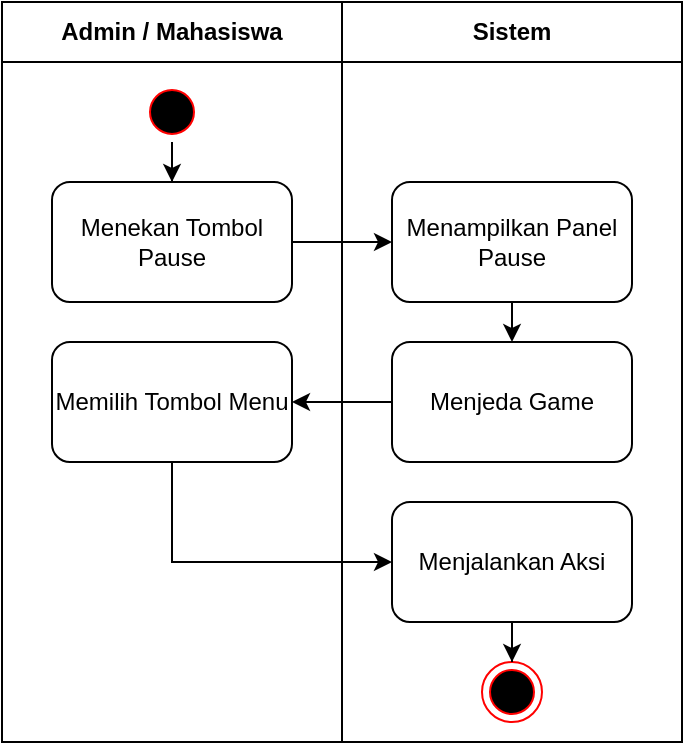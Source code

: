 <mxfile version="24.7.7">
  <diagram name="Halaman-1" id="ja5di5rxCxdpSS6SmVJ2">
    <mxGraphModel dx="503" dy="267" grid="1" gridSize="10" guides="1" tooltips="1" connect="1" arrows="1" fold="1" page="1" pageScale="1" pageWidth="827" pageHeight="1169" math="0" shadow="0">
      <root>
        <mxCell id="0" />
        <mxCell id="1" parent="0" />
        <mxCell id="eCMntf991WsboTFRtivc-1" value="Admin / Mahasiswa" style="swimlane;whiteSpace=wrap;html=1;startSize=30;" parent="1" vertex="1">
          <mxGeometry x="30" y="20" width="170" height="370" as="geometry" />
        </mxCell>
        <mxCell id="eCMntf991WsboTFRtivc-2" style="edgeStyle=orthogonalEdgeStyle;rounded=0;orthogonalLoop=1;jettySize=auto;html=1;entryX=0.5;entryY=0;entryDx=0;entryDy=0;" parent="eCMntf991WsboTFRtivc-1" source="eCMntf991WsboTFRtivc-3" target="eCMntf991WsboTFRtivc-4" edge="1">
          <mxGeometry relative="1" as="geometry" />
        </mxCell>
        <mxCell id="eCMntf991WsboTFRtivc-3" value="" style="ellipse;html=1;shape=startState;fillColor=#000000;strokeColor=#ff0000;" parent="eCMntf991WsboTFRtivc-1" vertex="1">
          <mxGeometry x="70" y="40" width="30" height="30" as="geometry" />
        </mxCell>
        <mxCell id="eCMntf991WsboTFRtivc-4" value="Menekan Tombol Pause" style="rounded=1;whiteSpace=wrap;html=1;" parent="eCMntf991WsboTFRtivc-1" vertex="1">
          <mxGeometry x="25" y="90" width="120" height="60" as="geometry" />
        </mxCell>
        <mxCell id="vwtOXJs0-TG3p6yfhGSJ-1" value="Memilih Tombol Menu" style="whiteSpace=wrap;html=1;rounded=1;" parent="eCMntf991WsboTFRtivc-1" vertex="1">
          <mxGeometry x="25" y="170" width="120" height="60" as="geometry" />
        </mxCell>
        <mxCell id="eCMntf991WsboTFRtivc-6" value="Sistem" style="swimlane;whiteSpace=wrap;html=1;startSize=30;" parent="1" vertex="1">
          <mxGeometry x="200" y="20" width="170" height="370" as="geometry" />
        </mxCell>
        <mxCell id="nFGHYX5SveEItQ3bPlQ6-2" style="edgeStyle=orthogonalEdgeStyle;rounded=0;orthogonalLoop=1;jettySize=auto;html=1;exitX=0.5;exitY=1;exitDx=0;exitDy=0;entryX=0.5;entryY=0;entryDx=0;entryDy=0;" parent="eCMntf991WsboTFRtivc-6" source="eCMntf991WsboTFRtivc-7" target="nFGHYX5SveEItQ3bPlQ6-1" edge="1">
          <mxGeometry relative="1" as="geometry" />
        </mxCell>
        <mxCell id="eCMntf991WsboTFRtivc-7" value="Menampilkan Panel Pause" style="whiteSpace=wrap;html=1;rounded=1;" parent="eCMntf991WsboTFRtivc-6" vertex="1">
          <mxGeometry x="25" y="90" width="120" height="60" as="geometry" />
        </mxCell>
        <mxCell id="eCMntf991WsboTFRtivc-10" value="" style="ellipse;html=1;shape=endState;fillColor=#000000;strokeColor=#ff0000;" parent="eCMntf991WsboTFRtivc-6" vertex="1">
          <mxGeometry x="70" y="330" width="30" height="30" as="geometry" />
        </mxCell>
        <mxCell id="vwtOXJs0-TG3p6yfhGSJ-6" style="edgeStyle=orthogonalEdgeStyle;rounded=0;orthogonalLoop=1;jettySize=auto;html=1;entryX=0.5;entryY=0;entryDx=0;entryDy=0;" parent="eCMntf991WsboTFRtivc-6" source="vwtOXJs0-TG3p6yfhGSJ-4" target="eCMntf991WsboTFRtivc-10" edge="1">
          <mxGeometry relative="1" as="geometry" />
        </mxCell>
        <mxCell id="vwtOXJs0-TG3p6yfhGSJ-4" value="Menjalankan Aksi" style="whiteSpace=wrap;html=1;rounded=1;" parent="eCMntf991WsboTFRtivc-6" vertex="1">
          <mxGeometry x="25" y="250" width="120" height="60" as="geometry" />
        </mxCell>
        <mxCell id="nFGHYX5SveEItQ3bPlQ6-1" value="Menjeda&amp;nbsp;&lt;span style=&quot;background-color: initial;&quot;&gt;Game&lt;/span&gt;" style="whiteSpace=wrap;html=1;rounded=1;" parent="eCMntf991WsboTFRtivc-6" vertex="1">
          <mxGeometry x="25" y="170" width="120" height="60" as="geometry" />
        </mxCell>
        <mxCell id="eCMntf991WsboTFRtivc-11" value="" style="edgeStyle=orthogonalEdgeStyle;rounded=0;orthogonalLoop=1;jettySize=auto;html=1;exitX=1;exitY=0.5;exitDx=0;exitDy=0;" parent="1" source="eCMntf991WsboTFRtivc-4" target="eCMntf991WsboTFRtivc-7" edge="1">
          <mxGeometry relative="1" as="geometry">
            <mxPoint x="200" y="150.029" as="sourcePoint" />
          </mxGeometry>
        </mxCell>
        <mxCell id="vwtOXJs0-TG3p6yfhGSJ-5" style="edgeStyle=orthogonalEdgeStyle;rounded=0;orthogonalLoop=1;jettySize=auto;html=1;entryX=0;entryY=0.5;entryDx=0;entryDy=0;exitX=0.5;exitY=1;exitDx=0;exitDy=0;" parent="1" source="vwtOXJs0-TG3p6yfhGSJ-1" target="vwtOXJs0-TG3p6yfhGSJ-4" edge="1">
          <mxGeometry relative="1" as="geometry" />
        </mxCell>
        <mxCell id="nFGHYX5SveEItQ3bPlQ6-3" style="edgeStyle=orthogonalEdgeStyle;rounded=0;orthogonalLoop=1;jettySize=auto;html=1;entryX=1;entryY=0.5;entryDx=0;entryDy=0;" parent="1" source="nFGHYX5SveEItQ3bPlQ6-1" target="vwtOXJs0-TG3p6yfhGSJ-1" edge="1">
          <mxGeometry relative="1" as="geometry" />
        </mxCell>
      </root>
    </mxGraphModel>
  </diagram>
</mxfile>
